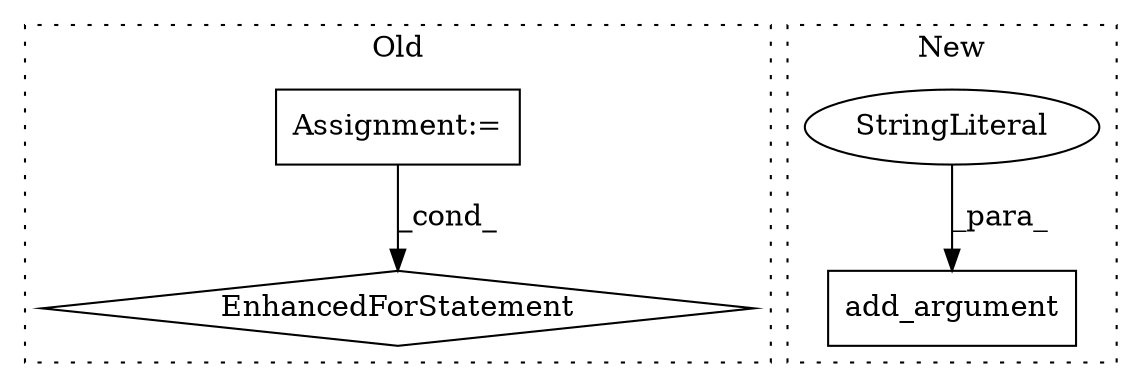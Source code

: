 digraph G {
subgraph cluster0 {
1 [label="EnhancedForStatement" a="70" s="2047,2158" l="64,2" shape="diamond"];
4 [label="Assignment:=" a="7" s="2047,2158" l="64,2" shape="box"];
label = "Old";
style="dotted";
}
subgraph cluster1 {
2 [label="add_argument" a="32" s="774,818" l="13,1" shape="box"];
3 [label="StringLiteral" a="45" s="787" l="9" shape="ellipse"];
label = "New";
style="dotted";
}
3 -> 2 [label="_para_"];
4 -> 1 [label="_cond_"];
}